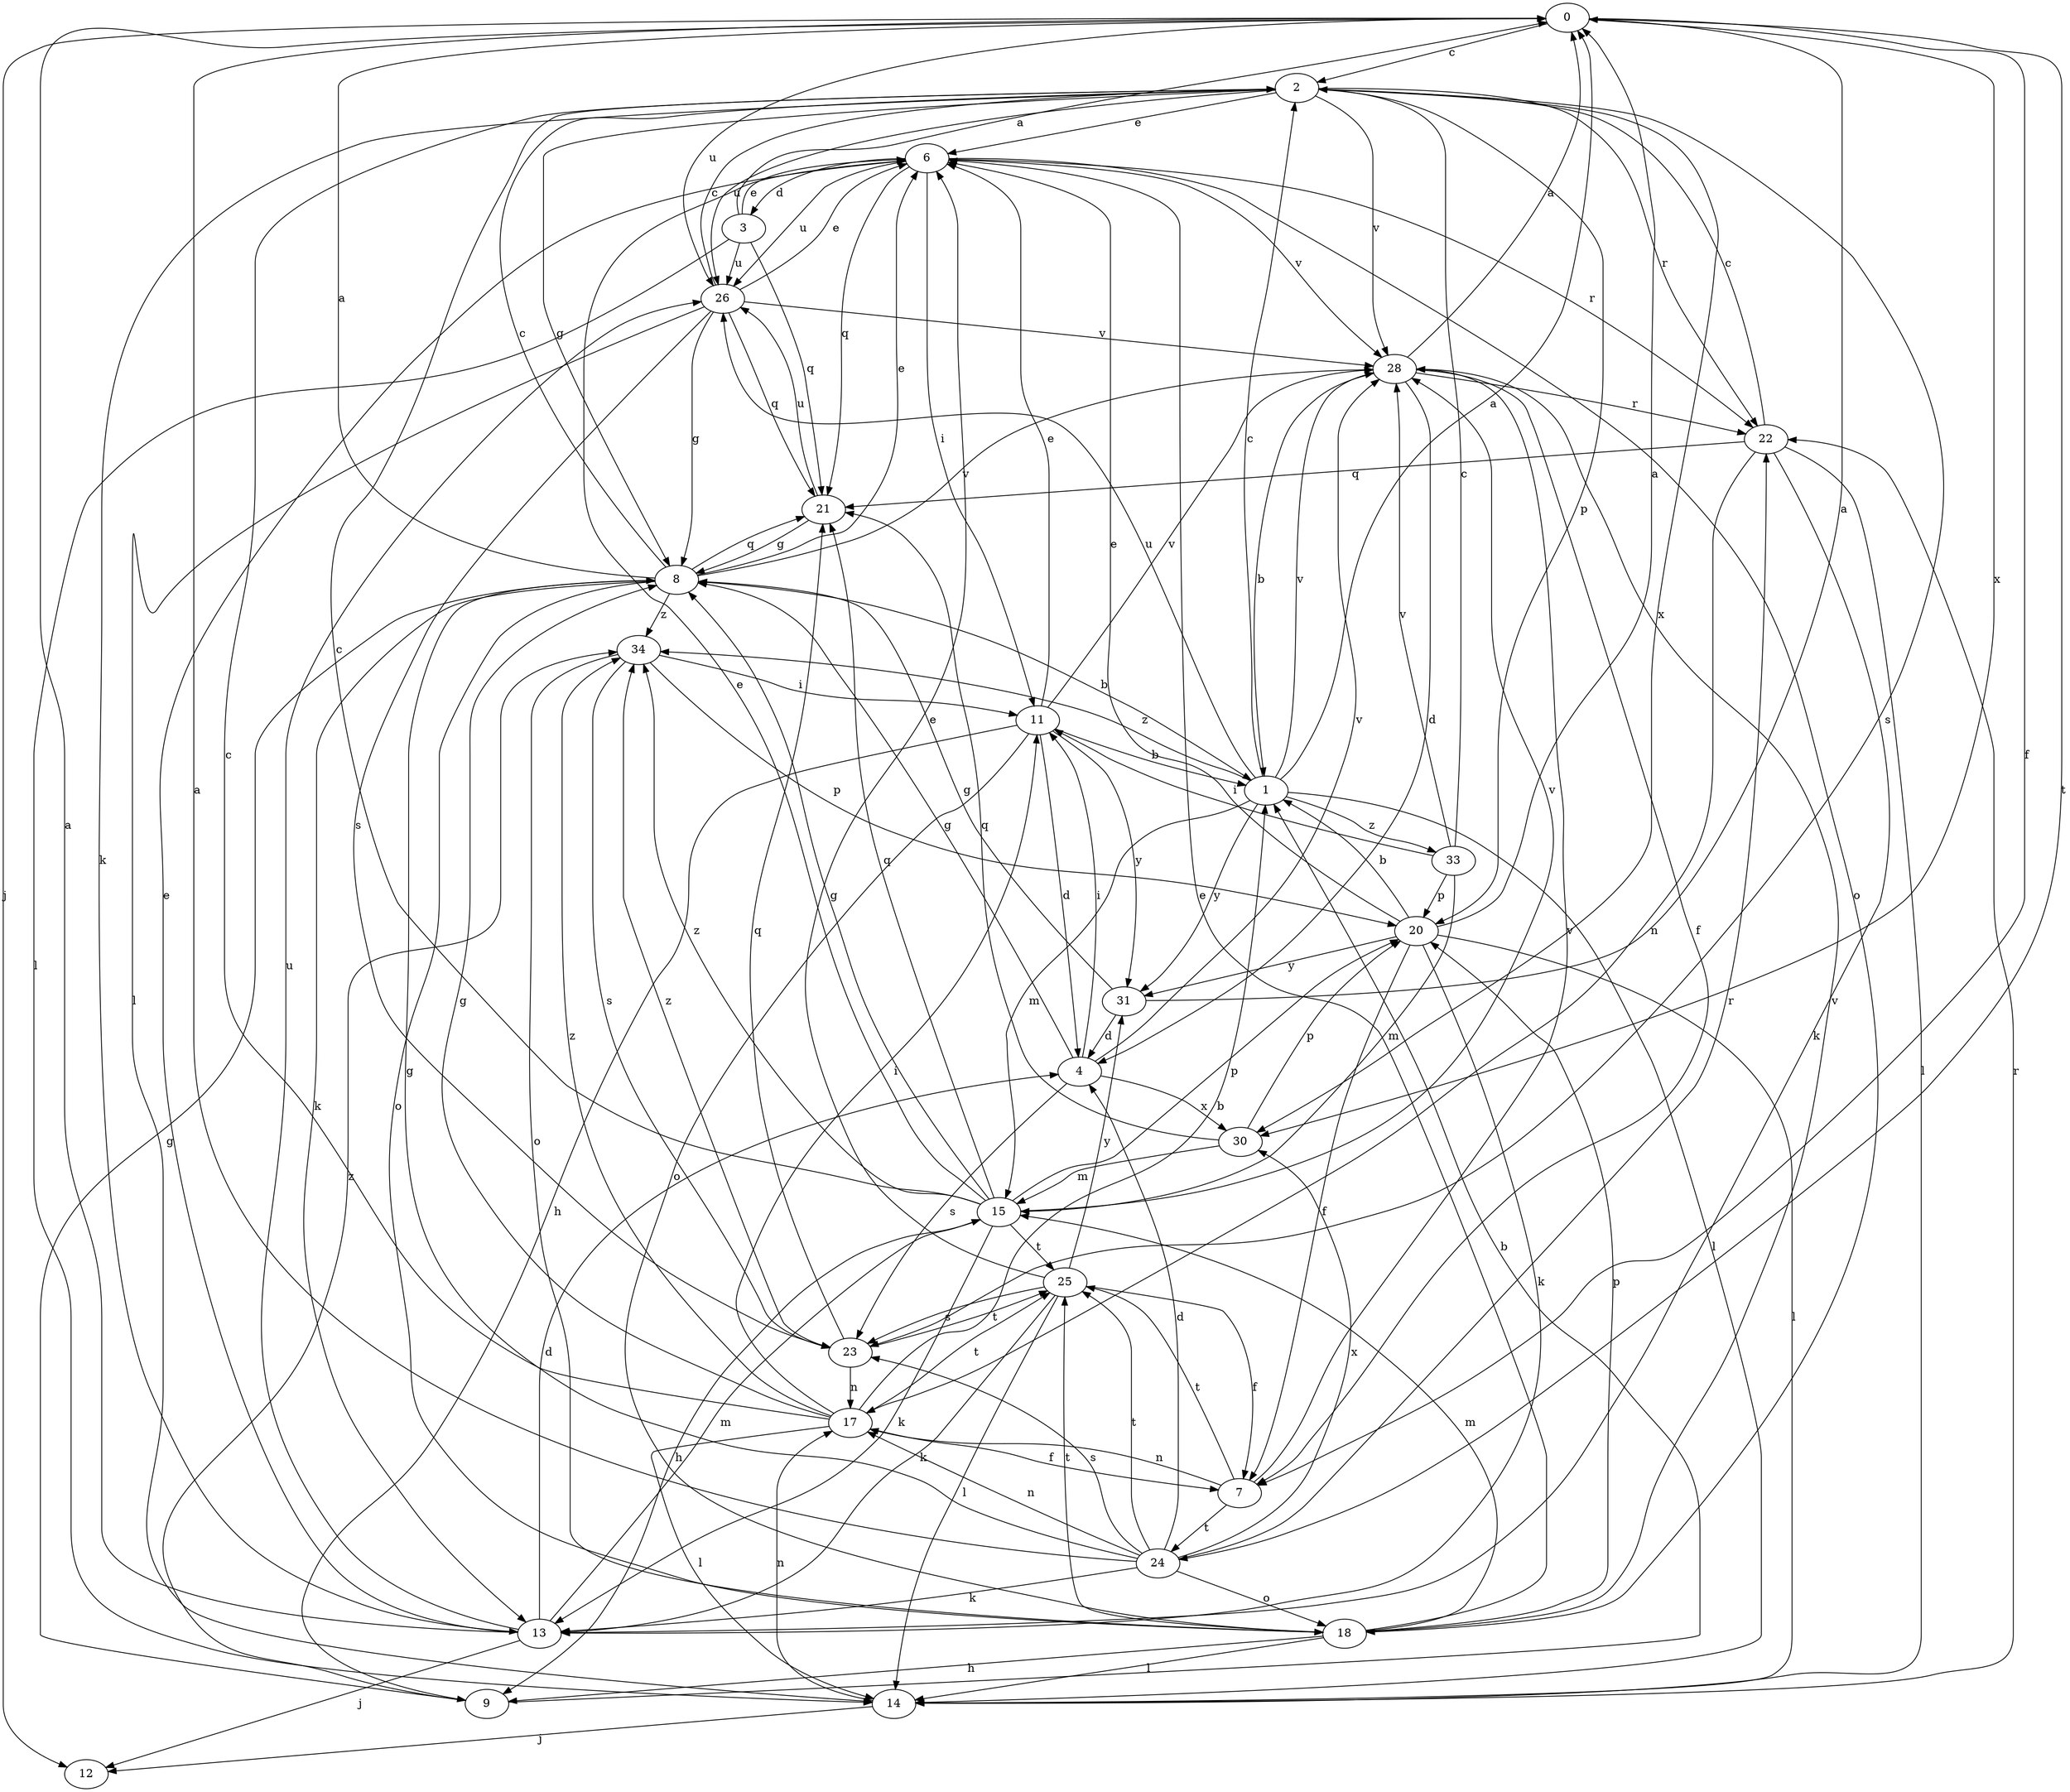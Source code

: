 strict digraph  {
0;
1;
2;
3;
4;
6;
7;
8;
9;
11;
12;
13;
14;
15;
17;
18;
20;
21;
22;
23;
24;
25;
26;
28;
30;
31;
33;
34;
0 -> 2  [label=c];
0 -> 7  [label=f];
0 -> 12  [label=j];
0 -> 24  [label=t];
0 -> 26  [label=u];
0 -> 30  [label=x];
1 -> 0  [label=a];
1 -> 2  [label=c];
1 -> 14  [label=l];
1 -> 15  [label=m];
1 -> 26  [label=u];
1 -> 28  [label=v];
1 -> 31  [label=y];
1 -> 33  [label=z];
1 -> 34  [label=z];
2 -> 6  [label=e];
2 -> 8  [label=g];
2 -> 13  [label=k];
2 -> 20  [label=p];
2 -> 22  [label=r];
2 -> 23  [label=s];
2 -> 26  [label=u];
2 -> 28  [label=v];
2 -> 30  [label=x];
3 -> 0  [label=a];
3 -> 6  [label=e];
3 -> 14  [label=l];
3 -> 21  [label=q];
3 -> 26  [label=u];
4 -> 8  [label=g];
4 -> 11  [label=i];
4 -> 23  [label=s];
4 -> 28  [label=v];
4 -> 30  [label=x];
6 -> 3  [label=d];
6 -> 11  [label=i];
6 -> 18  [label=o];
6 -> 21  [label=q];
6 -> 22  [label=r];
6 -> 26  [label=u];
6 -> 28  [label=v];
7 -> 17  [label=n];
7 -> 24  [label=t];
7 -> 25  [label=t];
7 -> 28  [label=v];
8 -> 0  [label=a];
8 -> 1  [label=b];
8 -> 2  [label=c];
8 -> 6  [label=e];
8 -> 13  [label=k];
8 -> 18  [label=o];
8 -> 21  [label=q];
8 -> 28  [label=v];
8 -> 34  [label=z];
9 -> 1  [label=b];
9 -> 8  [label=g];
9 -> 34  [label=z];
11 -> 1  [label=b];
11 -> 4  [label=d];
11 -> 6  [label=e];
11 -> 9  [label=h];
11 -> 18  [label=o];
11 -> 28  [label=v];
11 -> 31  [label=y];
13 -> 0  [label=a];
13 -> 4  [label=d];
13 -> 6  [label=e];
13 -> 12  [label=j];
13 -> 15  [label=m];
13 -> 26  [label=u];
14 -> 12  [label=j];
14 -> 17  [label=n];
14 -> 22  [label=r];
15 -> 2  [label=c];
15 -> 6  [label=e];
15 -> 8  [label=g];
15 -> 9  [label=h];
15 -> 13  [label=k];
15 -> 20  [label=p];
15 -> 21  [label=q];
15 -> 25  [label=t];
15 -> 28  [label=v];
15 -> 34  [label=z];
17 -> 1  [label=b];
17 -> 2  [label=c];
17 -> 7  [label=f];
17 -> 8  [label=g];
17 -> 11  [label=i];
17 -> 14  [label=l];
17 -> 25  [label=t];
17 -> 34  [label=z];
18 -> 6  [label=e];
18 -> 9  [label=h];
18 -> 14  [label=l];
18 -> 15  [label=m];
18 -> 20  [label=p];
18 -> 25  [label=t];
18 -> 28  [label=v];
20 -> 0  [label=a];
20 -> 1  [label=b];
20 -> 6  [label=e];
20 -> 7  [label=f];
20 -> 13  [label=k];
20 -> 14  [label=l];
20 -> 31  [label=y];
21 -> 8  [label=g];
21 -> 26  [label=u];
22 -> 2  [label=c];
22 -> 13  [label=k];
22 -> 14  [label=l];
22 -> 17  [label=n];
22 -> 21  [label=q];
23 -> 17  [label=n];
23 -> 21  [label=q];
23 -> 25  [label=t];
23 -> 34  [label=z];
24 -> 0  [label=a];
24 -> 4  [label=d];
24 -> 8  [label=g];
24 -> 13  [label=k];
24 -> 17  [label=n];
24 -> 18  [label=o];
24 -> 22  [label=r];
24 -> 23  [label=s];
24 -> 25  [label=t];
24 -> 30  [label=x];
25 -> 6  [label=e];
25 -> 7  [label=f];
25 -> 13  [label=k];
25 -> 14  [label=l];
25 -> 23  [label=s];
25 -> 31  [label=y];
26 -> 2  [label=c];
26 -> 6  [label=e];
26 -> 8  [label=g];
26 -> 14  [label=l];
26 -> 21  [label=q];
26 -> 23  [label=s];
26 -> 28  [label=v];
28 -> 0  [label=a];
28 -> 1  [label=b];
28 -> 4  [label=d];
28 -> 7  [label=f];
28 -> 22  [label=r];
30 -> 15  [label=m];
30 -> 20  [label=p];
30 -> 21  [label=q];
31 -> 0  [label=a];
31 -> 4  [label=d];
31 -> 8  [label=g];
33 -> 2  [label=c];
33 -> 11  [label=i];
33 -> 15  [label=m];
33 -> 20  [label=p];
33 -> 28  [label=v];
34 -> 11  [label=i];
34 -> 18  [label=o];
34 -> 20  [label=p];
34 -> 23  [label=s];
}
